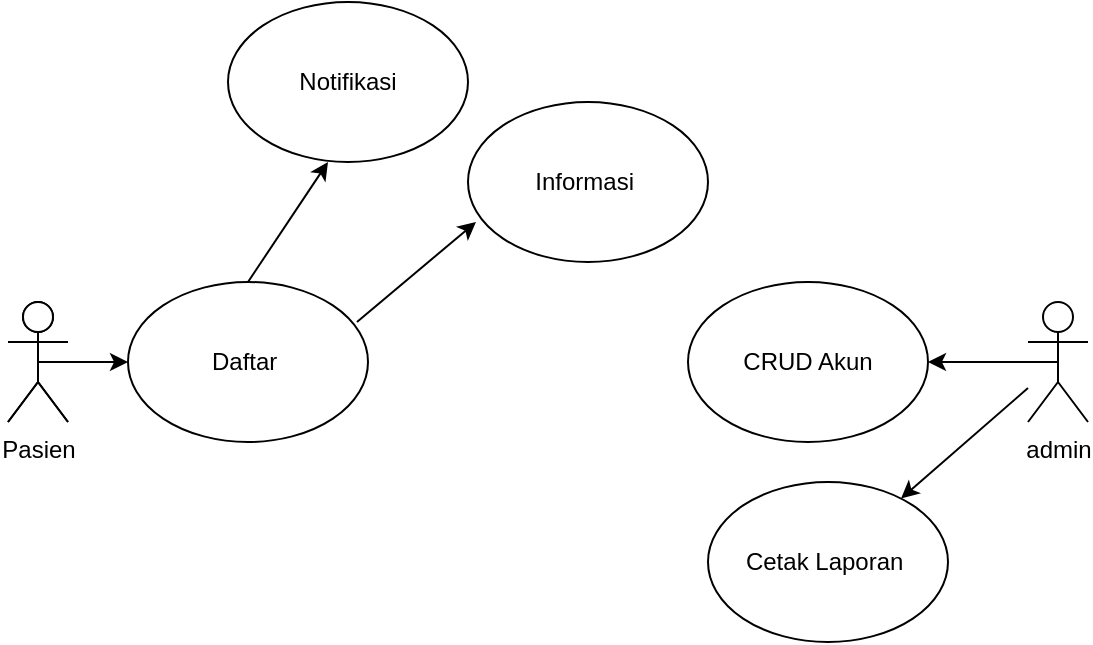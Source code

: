 <mxfile version="23.1.7" type="device">
  <diagram name="Halaman-1" id="mwou-1fB29aWSjInNtdQ">
    <mxGraphModel dx="3187" dy="1547" grid="1" gridSize="10" guides="1" tooltips="1" connect="1" arrows="1" fold="1" page="1" pageScale="1" pageWidth="827" pageHeight="1169" math="0" shadow="0">
      <root>
        <mxCell id="0" />
        <mxCell id="1" parent="0" />
        <mxCell id="3mIH-RPBNStbnvxZuAFj-1" value="Pasien&lt;div&gt;&lt;br/&gt;&lt;/div&gt;" style="shape=umlActor;verticalLabelPosition=bottom;verticalAlign=top;html=1;outlineConnect=0;" vertex="1" parent="1">
          <mxGeometry x="120" y="790" width="30" height="60" as="geometry" />
        </mxCell>
        <mxCell id="3mIH-RPBNStbnvxZuAFj-6" style="edgeStyle=orthogonalEdgeStyle;rounded=0;orthogonalLoop=1;jettySize=auto;html=1;exitX=0.5;exitY=0.5;exitDx=0;exitDy=0;exitPerimeter=0;" edge="1" parent="1" source="3mIH-RPBNStbnvxZuAFj-2" target="3mIH-RPBNStbnvxZuAFj-8">
          <mxGeometry relative="1" as="geometry">
            <mxPoint x="180" y="820.082" as="targetPoint" />
          </mxGeometry>
        </mxCell>
        <mxCell id="3mIH-RPBNStbnvxZuAFj-2" value="" style="shape=umlActor;verticalLabelPosition=bottom;verticalAlign=top;html=1;outlineConnect=0;" vertex="1" parent="1">
          <mxGeometry x="120" y="790" width="30" height="60" as="geometry" />
        </mxCell>
        <mxCell id="3mIH-RPBNStbnvxZuAFj-14" style="edgeStyle=orthogonalEdgeStyle;rounded=0;orthogonalLoop=1;jettySize=auto;html=1;exitX=0.5;exitY=0.5;exitDx=0;exitDy=0;exitPerimeter=0;" edge="1" parent="1" source="3mIH-RPBNStbnvxZuAFj-3" target="3mIH-RPBNStbnvxZuAFj-15">
          <mxGeometry relative="1" as="geometry">
            <mxPoint x="580" y="820.286" as="targetPoint" />
          </mxGeometry>
        </mxCell>
        <mxCell id="3mIH-RPBNStbnvxZuAFj-3" value="admin&lt;div&gt;&lt;br/&gt;&lt;/div&gt;" style="shape=umlActor;verticalLabelPosition=bottom;verticalAlign=top;html=1;outlineConnect=0;" vertex="1" parent="1">
          <mxGeometry x="630" y="790" width="30" height="60" as="geometry" />
        </mxCell>
        <mxCell id="3mIH-RPBNStbnvxZuAFj-8" value="Daftar&amp;nbsp;" style="ellipse;whiteSpace=wrap;html=1;" vertex="1" parent="1">
          <mxGeometry x="180" y="780" width="120" height="80" as="geometry" />
        </mxCell>
        <mxCell id="3mIH-RPBNStbnvxZuAFj-9" value="Notifikasi" style="ellipse;whiteSpace=wrap;html=1;" vertex="1" parent="1">
          <mxGeometry x="230" y="640" width="120" height="80" as="geometry" />
        </mxCell>
        <mxCell id="3mIH-RPBNStbnvxZuAFj-11" value="" style="endArrow=classic;html=1;rounded=0;exitX=0.5;exitY=0;exitDx=0;exitDy=0;" edge="1" parent="1" source="3mIH-RPBNStbnvxZuAFj-8">
          <mxGeometry width="50" height="50" relative="1" as="geometry">
            <mxPoint x="230" y="770" as="sourcePoint" />
            <mxPoint x="280" y="720" as="targetPoint" />
          </mxGeometry>
        </mxCell>
        <mxCell id="3mIH-RPBNStbnvxZuAFj-12" value="Informasi&amp;nbsp;" style="ellipse;whiteSpace=wrap;html=1;" vertex="1" parent="1">
          <mxGeometry x="350" y="690" width="120" height="80" as="geometry" />
        </mxCell>
        <mxCell id="3mIH-RPBNStbnvxZuAFj-13" value="" style="endArrow=classic;html=1;rounded=0;exitX=0.954;exitY=0.25;exitDx=0;exitDy=0;exitPerimeter=0;" edge="1" parent="1" source="3mIH-RPBNStbnvxZuAFj-8">
          <mxGeometry width="50" height="50" relative="1" as="geometry">
            <mxPoint x="304" y="800" as="sourcePoint" />
            <mxPoint x="354" y="750" as="targetPoint" />
          </mxGeometry>
        </mxCell>
        <mxCell id="3mIH-RPBNStbnvxZuAFj-15" value="CRUD Akun" style="ellipse;whiteSpace=wrap;html=1;" vertex="1" parent="1">
          <mxGeometry x="460" y="779.996" width="120" height="80" as="geometry" />
        </mxCell>
        <mxCell id="3mIH-RPBNStbnvxZuAFj-16" value="" style="endArrow=classic;html=1;rounded=0;" edge="1" parent="1" source="3mIH-RPBNStbnvxZuAFj-3" target="3mIH-RPBNStbnvxZuAFj-17">
          <mxGeometry width="50" height="50" relative="1" as="geometry">
            <mxPoint x="400" y="830" as="sourcePoint" />
            <mxPoint x="580" y="910" as="targetPoint" />
          </mxGeometry>
        </mxCell>
        <mxCell id="3mIH-RPBNStbnvxZuAFj-17" value="Cetak Laporan&amp;nbsp;" style="ellipse;whiteSpace=wrap;html=1;" vertex="1" parent="1">
          <mxGeometry x="470" y="880" width="120" height="80" as="geometry" />
        </mxCell>
      </root>
    </mxGraphModel>
  </diagram>
</mxfile>
